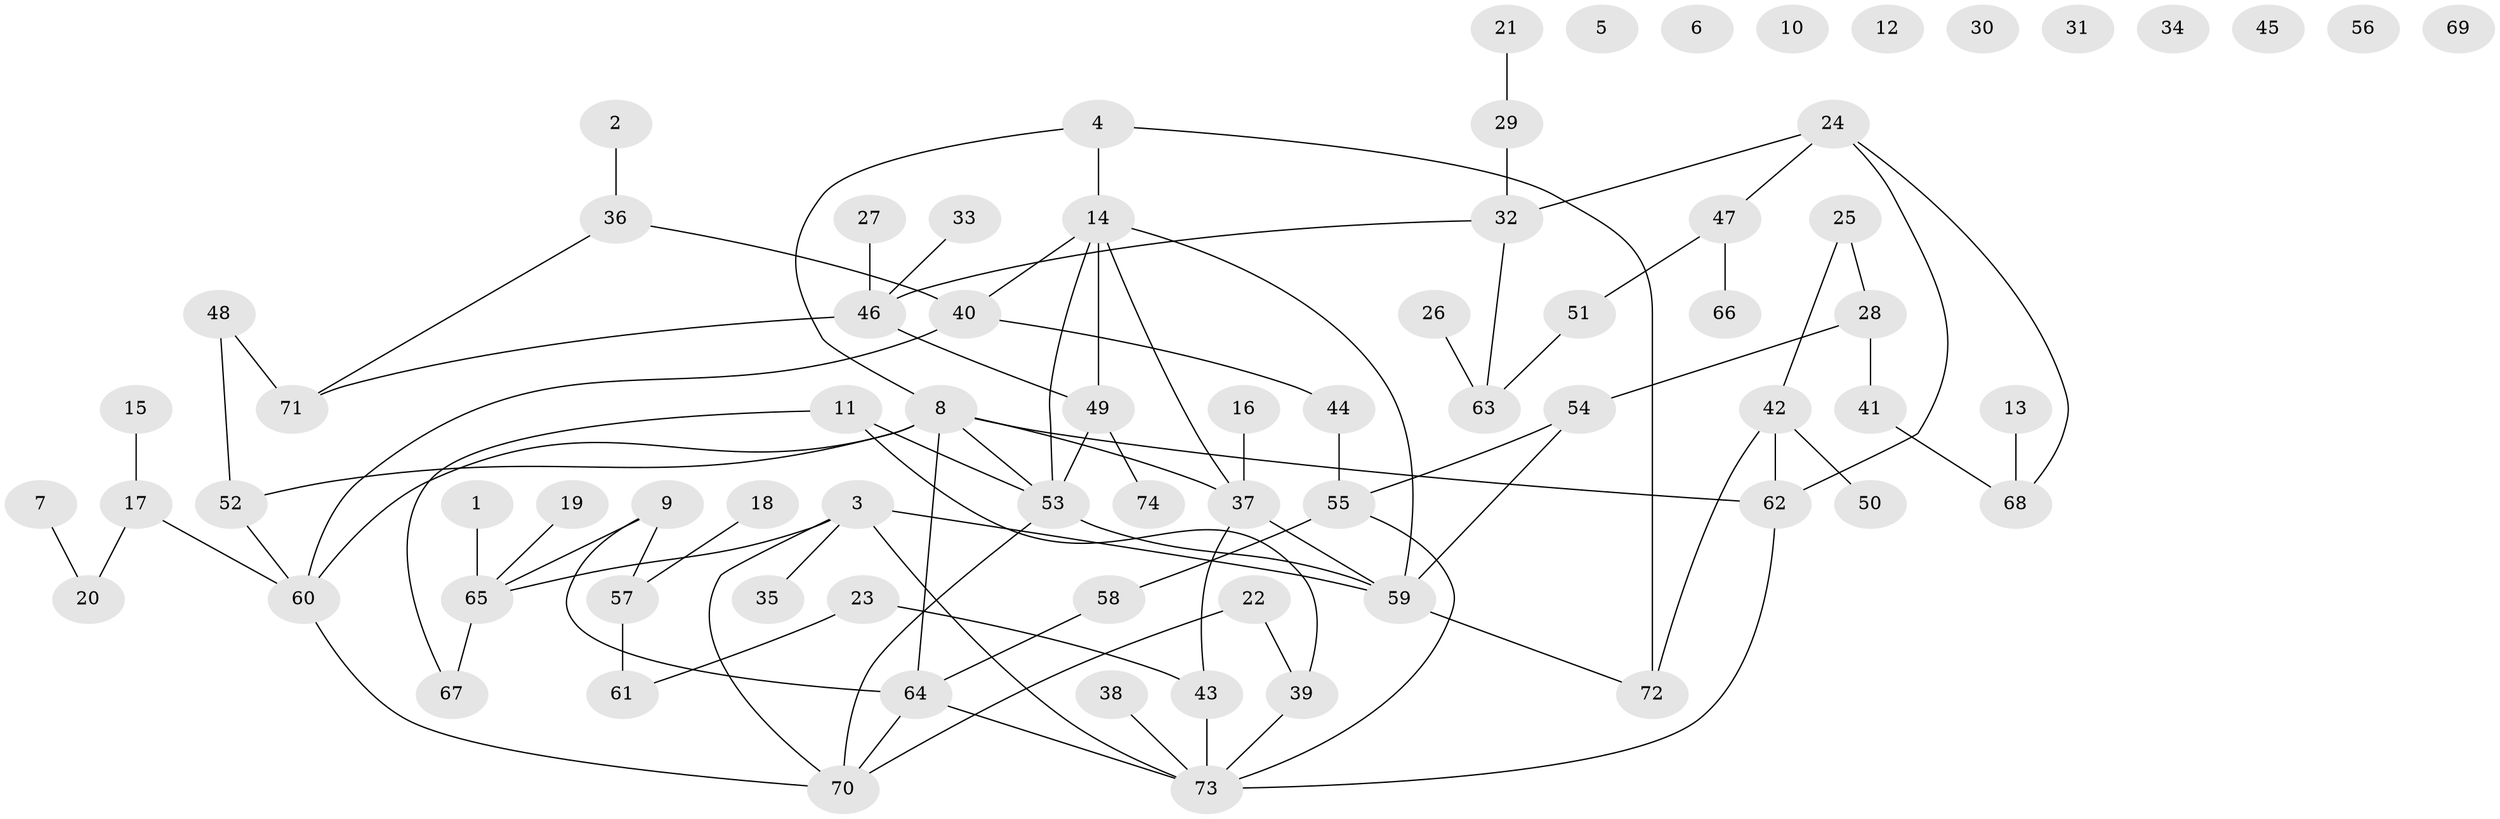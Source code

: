 // Generated by graph-tools (version 1.1) at 2025/25/03/09/25 03:25:23]
// undirected, 74 vertices, 92 edges
graph export_dot {
graph [start="1"]
  node [color=gray90,style=filled];
  1;
  2;
  3;
  4;
  5;
  6;
  7;
  8;
  9;
  10;
  11;
  12;
  13;
  14;
  15;
  16;
  17;
  18;
  19;
  20;
  21;
  22;
  23;
  24;
  25;
  26;
  27;
  28;
  29;
  30;
  31;
  32;
  33;
  34;
  35;
  36;
  37;
  38;
  39;
  40;
  41;
  42;
  43;
  44;
  45;
  46;
  47;
  48;
  49;
  50;
  51;
  52;
  53;
  54;
  55;
  56;
  57;
  58;
  59;
  60;
  61;
  62;
  63;
  64;
  65;
  66;
  67;
  68;
  69;
  70;
  71;
  72;
  73;
  74;
  1 -- 65;
  2 -- 36;
  3 -- 35;
  3 -- 59;
  3 -- 65;
  3 -- 70;
  3 -- 73;
  4 -- 8;
  4 -- 14;
  4 -- 72;
  7 -- 20;
  8 -- 37;
  8 -- 52;
  8 -- 53;
  8 -- 60;
  8 -- 62;
  8 -- 64;
  9 -- 57;
  9 -- 64;
  9 -- 65;
  11 -- 39;
  11 -- 53;
  11 -- 67;
  13 -- 68;
  14 -- 37;
  14 -- 40;
  14 -- 49;
  14 -- 53;
  14 -- 59;
  15 -- 17;
  16 -- 37;
  17 -- 20;
  17 -- 60;
  18 -- 57;
  19 -- 65;
  21 -- 29;
  22 -- 39;
  22 -- 70;
  23 -- 43;
  23 -- 61;
  24 -- 32;
  24 -- 47;
  24 -- 62;
  24 -- 68;
  25 -- 28;
  25 -- 42;
  26 -- 63;
  27 -- 46;
  28 -- 41;
  28 -- 54;
  29 -- 32;
  32 -- 46;
  32 -- 63;
  33 -- 46;
  36 -- 40;
  36 -- 71;
  37 -- 43;
  37 -- 59;
  38 -- 73;
  39 -- 73;
  40 -- 44;
  40 -- 60;
  41 -- 68;
  42 -- 50;
  42 -- 62;
  42 -- 72;
  43 -- 73;
  44 -- 55;
  46 -- 49;
  46 -- 71;
  47 -- 51;
  47 -- 66;
  48 -- 52;
  48 -- 71;
  49 -- 53;
  49 -- 74;
  51 -- 63;
  52 -- 60;
  53 -- 59;
  53 -- 70;
  54 -- 55;
  54 -- 59;
  55 -- 58;
  55 -- 73;
  57 -- 61;
  58 -- 64;
  59 -- 72;
  60 -- 70;
  62 -- 73;
  64 -- 70;
  64 -- 73;
  65 -- 67;
}
